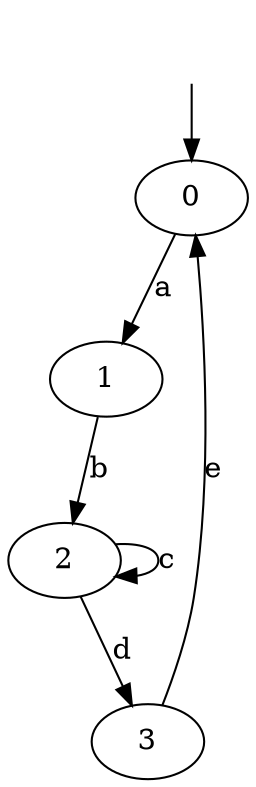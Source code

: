 digraph system {
_0[label="", shape=none ];
_0->0;
0->1 [label= "a"];
1->2 [label= "b"];
2->2 [label= "c"];
2->3 [label= "d"];
3->0 [label= "e"];
}
